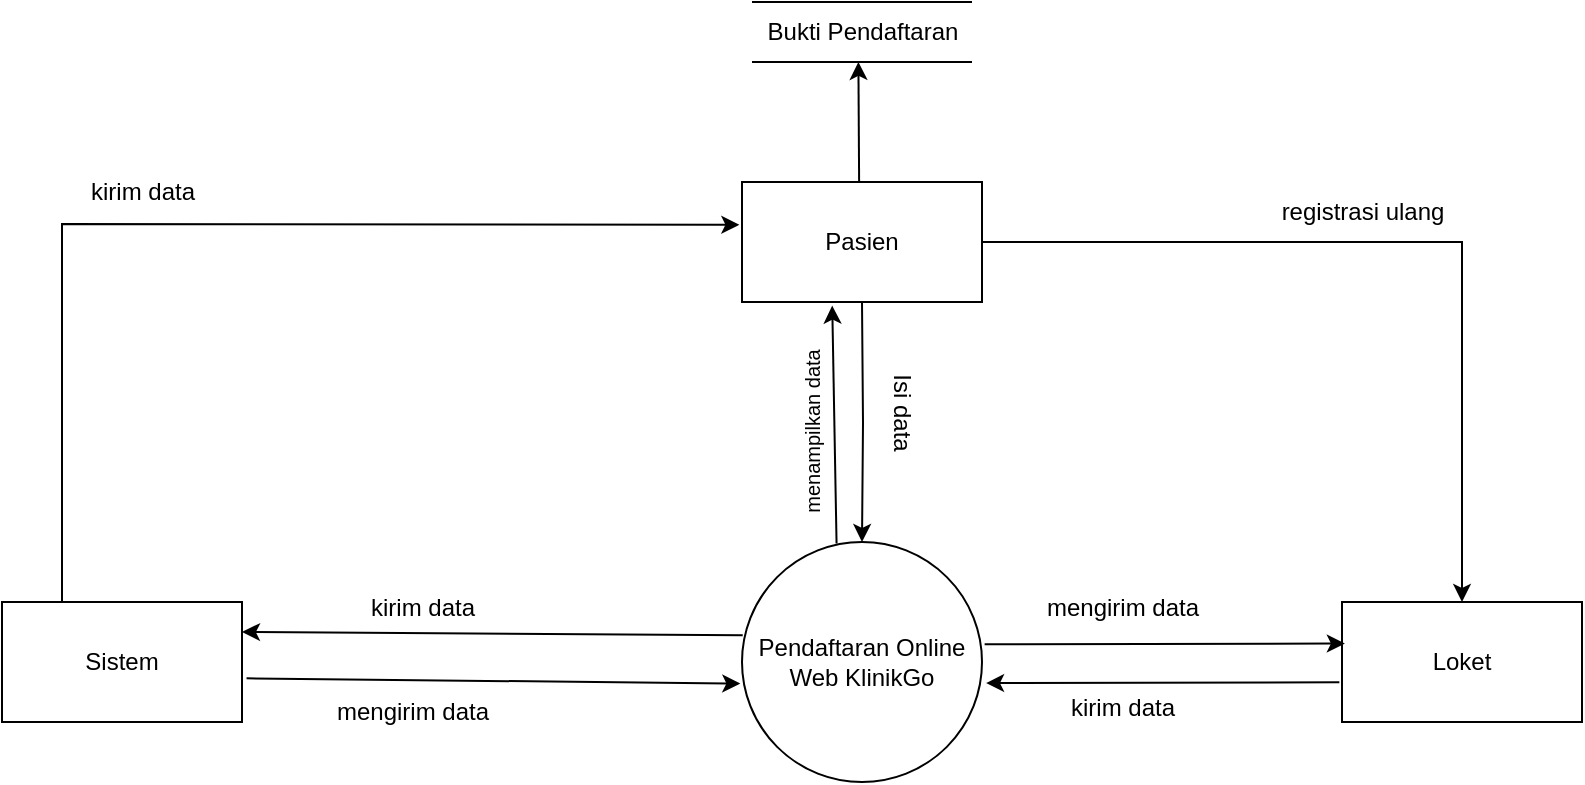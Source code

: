 <mxfile version="22.1.4" type="device">
  <diagram name="Page-1" id="OZKoiA5Maencw49ccwFV">
    <mxGraphModel dx="1302" dy="662" grid="1" gridSize="10" guides="1" tooltips="1" connect="1" arrows="1" fold="1" page="1" pageScale="1" pageWidth="1400" pageHeight="850" math="0" shadow="0">
      <root>
        <mxCell id="0" />
        <mxCell id="1" parent="0" />
        <mxCell id="Dah2AcEq9HBlQVCrULvs-1" value="Pendaftaran Online Web KlinikGo" style="ellipse;whiteSpace=wrap;html=1;aspect=fixed;" vertex="1" parent="1">
          <mxGeometry x="610" y="330" width="120" height="120" as="geometry" />
        </mxCell>
        <mxCell id="Dah2AcEq9HBlQVCrULvs-5" value="" style="edgeStyle=orthogonalEdgeStyle;rounded=0;orthogonalLoop=1;jettySize=auto;html=1;" edge="1" parent="1" target="Dah2AcEq9HBlQVCrULvs-1">
          <mxGeometry relative="1" as="geometry">
            <mxPoint x="670" y="210" as="sourcePoint" />
          </mxGeometry>
        </mxCell>
        <mxCell id="Dah2AcEq9HBlQVCrULvs-2" value="Pasien" style="rounded=0;whiteSpace=wrap;html=1;" vertex="1" parent="1">
          <mxGeometry x="610" y="150" width="120" height="60" as="geometry" />
        </mxCell>
        <mxCell id="Dah2AcEq9HBlQVCrULvs-3" value="Sistem" style="rounded=0;whiteSpace=wrap;html=1;" vertex="1" parent="1">
          <mxGeometry x="240" y="360" width="120" height="60" as="geometry" />
        </mxCell>
        <mxCell id="Dah2AcEq9HBlQVCrULvs-4" value="Loket" style="rounded=0;whiteSpace=wrap;html=1;" vertex="1" parent="1">
          <mxGeometry x="910" y="360" width="120" height="60" as="geometry" />
        </mxCell>
        <mxCell id="Dah2AcEq9HBlQVCrULvs-6" value="Isi data" style="text;html=1;align=center;verticalAlign=middle;resizable=0;points=[];autosize=1;strokeColor=none;fillColor=none;rotation=90;" vertex="1" parent="1">
          <mxGeometry x="660" y="250" width="60" height="30" as="geometry" />
        </mxCell>
        <mxCell id="Dah2AcEq9HBlQVCrULvs-7" value="" style="endArrow=classic;html=1;rounded=0;entryX=0.376;entryY=1.03;entryDx=0;entryDy=0;entryPerimeter=0;exitX=0.394;exitY=0.006;exitDx=0;exitDy=0;exitPerimeter=0;" edge="1" parent="1" source="Dah2AcEq9HBlQVCrULvs-1" target="Dah2AcEq9HBlQVCrULvs-2">
          <mxGeometry width="50" height="50" relative="1" as="geometry">
            <mxPoint x="780" y="360" as="sourcePoint" />
            <mxPoint x="830" y="310" as="targetPoint" />
          </mxGeometry>
        </mxCell>
        <mxCell id="Dah2AcEq9HBlQVCrULvs-8" value="" style="endArrow=classic;html=1;rounded=0;entryX=-0.011;entryY=0.357;entryDx=0;entryDy=0;entryPerimeter=0;exitX=0.25;exitY=0;exitDx=0;exitDy=0;" edge="1" parent="1" source="Dah2AcEq9HBlQVCrULvs-3" target="Dah2AcEq9HBlQVCrULvs-2">
          <mxGeometry width="50" height="50" relative="1" as="geometry">
            <mxPoint x="420" y="360" as="sourcePoint" />
            <mxPoint x="470" y="310" as="targetPoint" />
            <Array as="points">
              <mxPoint x="270" y="171" />
            </Array>
          </mxGeometry>
        </mxCell>
        <mxCell id="Dah2AcEq9HBlQVCrULvs-9" value="kirim data" style="text;html=1;align=center;verticalAlign=middle;resizable=0;points=[];autosize=1;strokeColor=none;fillColor=none;" vertex="1" parent="1">
          <mxGeometry x="270" y="140" width="80" height="30" as="geometry" />
        </mxCell>
        <mxCell id="Dah2AcEq9HBlQVCrULvs-10" value="" style="endArrow=classic;html=1;rounded=0;entryX=1;entryY=0.25;entryDx=0;entryDy=0;exitX=0.003;exitY=0.389;exitDx=0;exitDy=0;exitPerimeter=0;" edge="1" parent="1" source="Dah2AcEq9HBlQVCrULvs-1" target="Dah2AcEq9HBlQVCrULvs-3">
          <mxGeometry width="50" height="50" relative="1" as="geometry">
            <mxPoint x="570" y="410" as="sourcePoint" />
            <mxPoint x="620" y="360" as="targetPoint" />
          </mxGeometry>
        </mxCell>
        <mxCell id="Dah2AcEq9HBlQVCrULvs-11" value="kirim data" style="text;html=1;align=center;verticalAlign=middle;resizable=0;points=[];autosize=1;strokeColor=none;fillColor=none;" vertex="1" parent="1">
          <mxGeometry x="410" y="348" width="80" height="30" as="geometry" />
        </mxCell>
        <mxCell id="Dah2AcEq9HBlQVCrULvs-12" value="" style="endArrow=classic;html=1;rounded=0;exitX=1.019;exitY=0.636;exitDx=0;exitDy=0;exitPerimeter=0;entryX=-0.007;entryY=0.59;entryDx=0;entryDy=0;entryPerimeter=0;" edge="1" parent="1" source="Dah2AcEq9HBlQVCrULvs-3" target="Dah2AcEq9HBlQVCrULvs-1">
          <mxGeometry width="50" height="50" relative="1" as="geometry">
            <mxPoint x="560" y="410" as="sourcePoint" />
            <mxPoint x="590" y="410" as="targetPoint" />
          </mxGeometry>
        </mxCell>
        <mxCell id="Dah2AcEq9HBlQVCrULvs-13" value="mengirim data" style="text;html=1;align=center;verticalAlign=middle;resizable=0;points=[];autosize=1;strokeColor=none;fillColor=none;" vertex="1" parent="1">
          <mxGeometry x="395" y="400" width="100" height="30" as="geometry" />
        </mxCell>
        <mxCell id="Dah2AcEq9HBlQVCrULvs-17" value="" style="endArrow=none;html=1;rounded=0;" edge="1" parent="1">
          <mxGeometry width="50" height="50" relative="1" as="geometry">
            <mxPoint x="615" y="90" as="sourcePoint" />
            <mxPoint x="725" y="90" as="targetPoint" />
          </mxGeometry>
        </mxCell>
        <mxCell id="Dah2AcEq9HBlQVCrULvs-18" value="Bukti Pendaftaran" style="text;html=1;align=center;verticalAlign=middle;resizable=0;points=[];autosize=1;strokeColor=none;fillColor=none;" vertex="1" parent="1">
          <mxGeometry x="610" y="60" width="120" height="30" as="geometry" />
        </mxCell>
        <mxCell id="Dah2AcEq9HBlQVCrULvs-19" value="" style="endArrow=none;html=1;rounded=0;" edge="1" parent="1">
          <mxGeometry width="50" height="50" relative="1" as="geometry">
            <mxPoint x="615" y="60" as="sourcePoint" />
            <mxPoint x="725" y="60" as="targetPoint" />
          </mxGeometry>
        </mxCell>
        <mxCell id="Dah2AcEq9HBlQVCrULvs-20" value="" style="endArrow=classic;html=1;rounded=0;exitX=0.488;exitY=0.007;exitDx=0;exitDy=0;entryX=0.485;entryY=0.998;entryDx=0;entryDy=0;entryPerimeter=0;exitPerimeter=0;" edge="1" parent="1" source="Dah2AcEq9HBlQVCrULvs-2" target="Dah2AcEq9HBlQVCrULvs-18">
          <mxGeometry width="50" height="50" relative="1" as="geometry">
            <mxPoint x="680" y="120" as="sourcePoint" />
            <mxPoint x="730" y="70" as="targetPoint" />
          </mxGeometry>
        </mxCell>
        <mxCell id="Dah2AcEq9HBlQVCrULvs-21" value="" style="endArrow=classic;html=1;rounded=0;exitX=1.011;exitY=0.426;exitDx=0;exitDy=0;exitPerimeter=0;entryX=0.012;entryY=0.346;entryDx=0;entryDy=0;entryPerimeter=0;" edge="1" parent="1" source="Dah2AcEq9HBlQVCrULvs-1" target="Dah2AcEq9HBlQVCrULvs-4">
          <mxGeometry width="50" height="50" relative="1" as="geometry">
            <mxPoint x="750" y="400" as="sourcePoint" />
            <mxPoint x="800" y="350" as="targetPoint" />
          </mxGeometry>
        </mxCell>
        <mxCell id="Dah2AcEq9HBlQVCrULvs-22" value="" style="endArrow=classic;html=1;rounded=0;entryX=1.017;entryY=0.588;entryDx=0;entryDy=0;entryPerimeter=0;exitX=-0.011;exitY=0.669;exitDx=0;exitDy=0;exitPerimeter=0;" edge="1" parent="1" source="Dah2AcEq9HBlQVCrULvs-4" target="Dah2AcEq9HBlQVCrULvs-1">
          <mxGeometry width="50" height="50" relative="1" as="geometry">
            <mxPoint x="800" y="460" as="sourcePoint" />
            <mxPoint x="850" y="410" as="targetPoint" />
          </mxGeometry>
        </mxCell>
        <mxCell id="Dah2AcEq9HBlQVCrULvs-23" value="mengirim data" style="text;html=1;align=center;verticalAlign=middle;resizable=0;points=[];autosize=1;strokeColor=none;fillColor=none;" vertex="1" parent="1">
          <mxGeometry x="750" y="348" width="100" height="30" as="geometry" />
        </mxCell>
        <mxCell id="Dah2AcEq9HBlQVCrULvs-24" value="" style="endArrow=classic;html=1;rounded=0;exitX=1;exitY=0.5;exitDx=0;exitDy=0;entryX=0.5;entryY=0;entryDx=0;entryDy=0;" edge="1" parent="1" source="Dah2AcEq9HBlQVCrULvs-2" target="Dah2AcEq9HBlQVCrULvs-4">
          <mxGeometry width="50" height="50" relative="1" as="geometry">
            <mxPoint x="620" y="250" as="sourcePoint" />
            <mxPoint x="670" y="200" as="targetPoint" />
            <Array as="points">
              <mxPoint x="970" y="180" />
            </Array>
          </mxGeometry>
        </mxCell>
        <mxCell id="Dah2AcEq9HBlQVCrULvs-25" value="registrasi ulang" style="text;html=1;align=center;verticalAlign=middle;resizable=0;points=[];autosize=1;strokeColor=none;fillColor=none;" vertex="1" parent="1">
          <mxGeometry x="870" y="150" width="100" height="30" as="geometry" />
        </mxCell>
        <mxCell id="Dah2AcEq9HBlQVCrULvs-26" value="kirim data" style="text;html=1;align=center;verticalAlign=middle;resizable=0;points=[];autosize=1;strokeColor=none;fillColor=none;" vertex="1" parent="1">
          <mxGeometry x="760" y="398" width="80" height="30" as="geometry" />
        </mxCell>
        <mxCell id="Dah2AcEq9HBlQVCrULvs-27" value="&lt;font style=&quot;font-size: 10px;&quot;&gt;menampilkan data&lt;/font&gt;" style="text;html=1;align=center;verticalAlign=middle;resizable=0;points=[];autosize=1;strokeColor=none;fillColor=none;rotation=-90;" vertex="1" parent="1">
          <mxGeometry x="590" y="260" width="110" height="30" as="geometry" />
        </mxCell>
      </root>
    </mxGraphModel>
  </diagram>
</mxfile>
